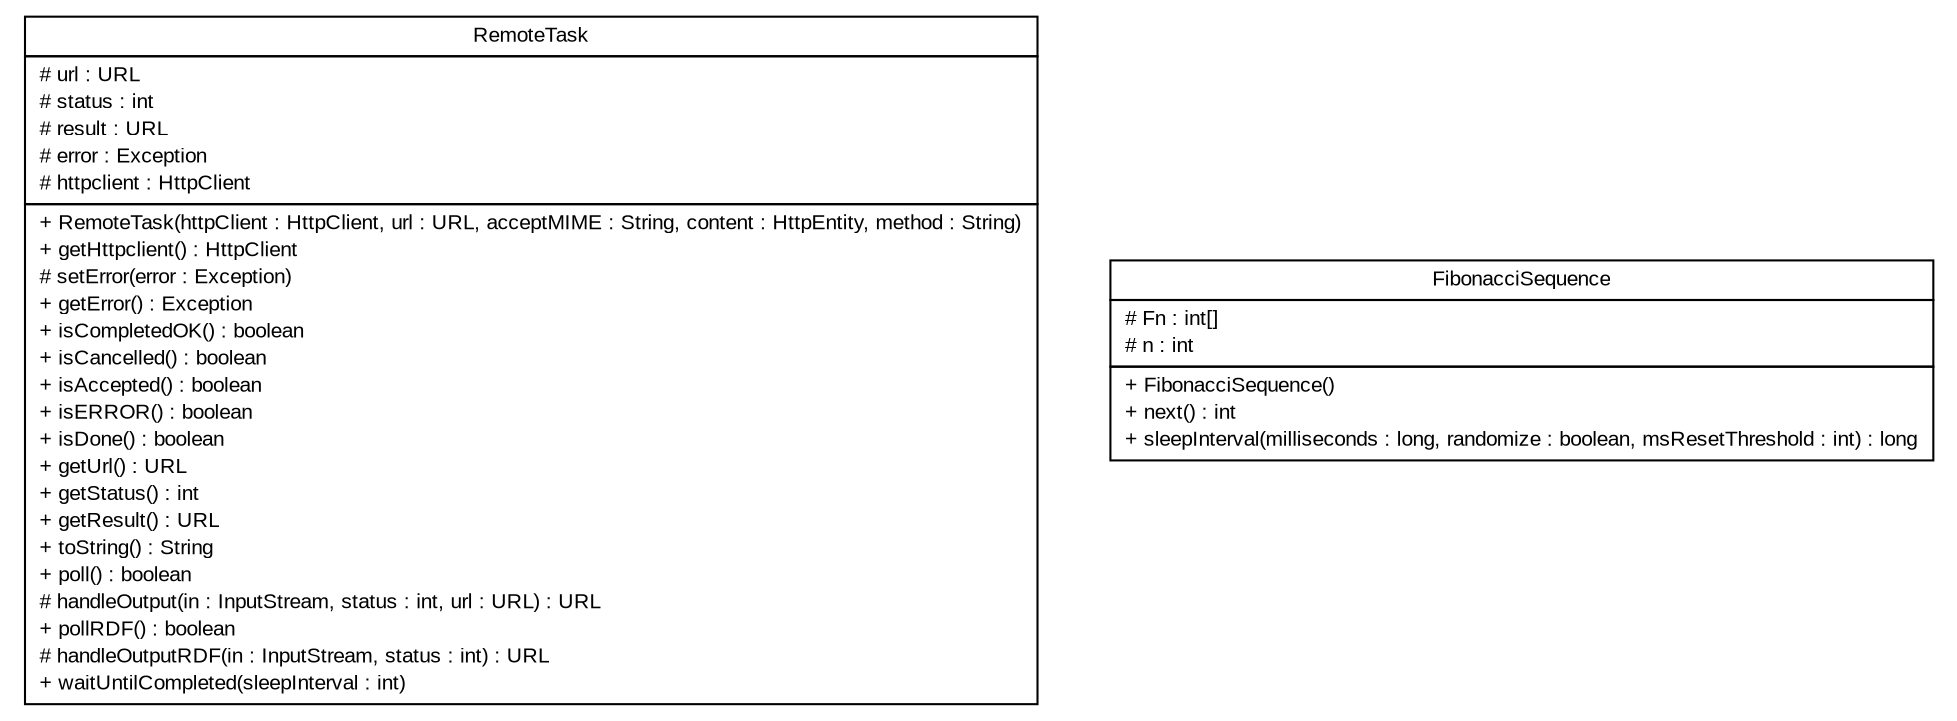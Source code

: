#!/usr/local/bin/dot
#
# Class diagram 
# Generated by UmlGraph version 4.6 (http://www.spinellis.gr/sw/umlgraph)
#

digraph G {
	edge [fontname="arial",fontsize=10,labelfontname="arial",labelfontsize=10];
	node [fontname="arial",fontsize=10,shape=plaintext];
	// net.toxbank.client.task.RemoteTask
	c78 [label=<<table border="0" cellborder="1" cellspacing="0" cellpadding="2" port="p" href="./RemoteTask.html">
		<tr><td><table border="0" cellspacing="0" cellpadding="1">
			<tr><td> RemoteTask </td></tr>
		</table></td></tr>
		<tr><td><table border="0" cellspacing="0" cellpadding="1">
			<tr><td align="left"> # url : URL </td></tr>
			<tr><td align="left"> # status : int </td></tr>
			<tr><td align="left"> # result : URL </td></tr>
			<tr><td align="left"> # error : Exception </td></tr>
			<tr><td align="left"> # httpclient : HttpClient </td></tr>
		</table></td></tr>
		<tr><td><table border="0" cellspacing="0" cellpadding="1">
			<tr><td align="left"> + RemoteTask(httpClient : HttpClient, url : URL, acceptMIME : String, content : HttpEntity, method : String) </td></tr>
			<tr><td align="left"> + getHttpclient() : HttpClient </td></tr>
			<tr><td align="left"> # setError(error : Exception) </td></tr>
			<tr><td align="left"> + getError() : Exception </td></tr>
			<tr><td align="left"> + isCompletedOK() : boolean </td></tr>
			<tr><td align="left"> + isCancelled() : boolean </td></tr>
			<tr><td align="left"> + isAccepted() : boolean </td></tr>
			<tr><td align="left"> + isERROR() : boolean </td></tr>
			<tr><td align="left"> + isDone() : boolean </td></tr>
			<tr><td align="left"> + getUrl() : URL </td></tr>
			<tr><td align="left"> + getStatus() : int </td></tr>
			<tr><td align="left"> + getResult() : URL </td></tr>
			<tr><td align="left"> + toString() : String </td></tr>
			<tr><td align="left"> + poll() : boolean </td></tr>
			<tr><td align="left"> # handleOutput(in : InputStream, status : int, url : URL) : URL </td></tr>
			<tr><td align="left"> + pollRDF() : boolean </td></tr>
			<tr><td align="left"> # handleOutputRDF(in : InputStream, status : int) : URL </td></tr>
			<tr><td align="left"> + waitUntilCompleted(sleepInterval : int) </td></tr>
		</table></td></tr>
		</table>>, fontname="arial", fontcolor="black", fontsize=10.0];
	// net.toxbank.client.task.FibonacciSequence
	c79 [label=<<table border="0" cellborder="1" cellspacing="0" cellpadding="2" port="p" href="./FibonacciSequence.html">
		<tr><td><table border="0" cellspacing="0" cellpadding="1">
			<tr><td> FibonacciSequence </td></tr>
		</table></td></tr>
		<tr><td><table border="0" cellspacing="0" cellpadding="1">
			<tr><td align="left"> # Fn : int[] </td></tr>
			<tr><td align="left"> # n : int </td></tr>
		</table></td></tr>
		<tr><td><table border="0" cellspacing="0" cellpadding="1">
			<tr><td align="left"> + FibonacciSequence() </td></tr>
			<tr><td align="left"> + next() : int </td></tr>
			<tr><td align="left"> + sleepInterval(milliseconds : long, randomize : boolean, msResetThreshold : int) : long </td></tr>
		</table></td></tr>
		</table>>, fontname="arial", fontcolor="black", fontsize=10.0];
}


